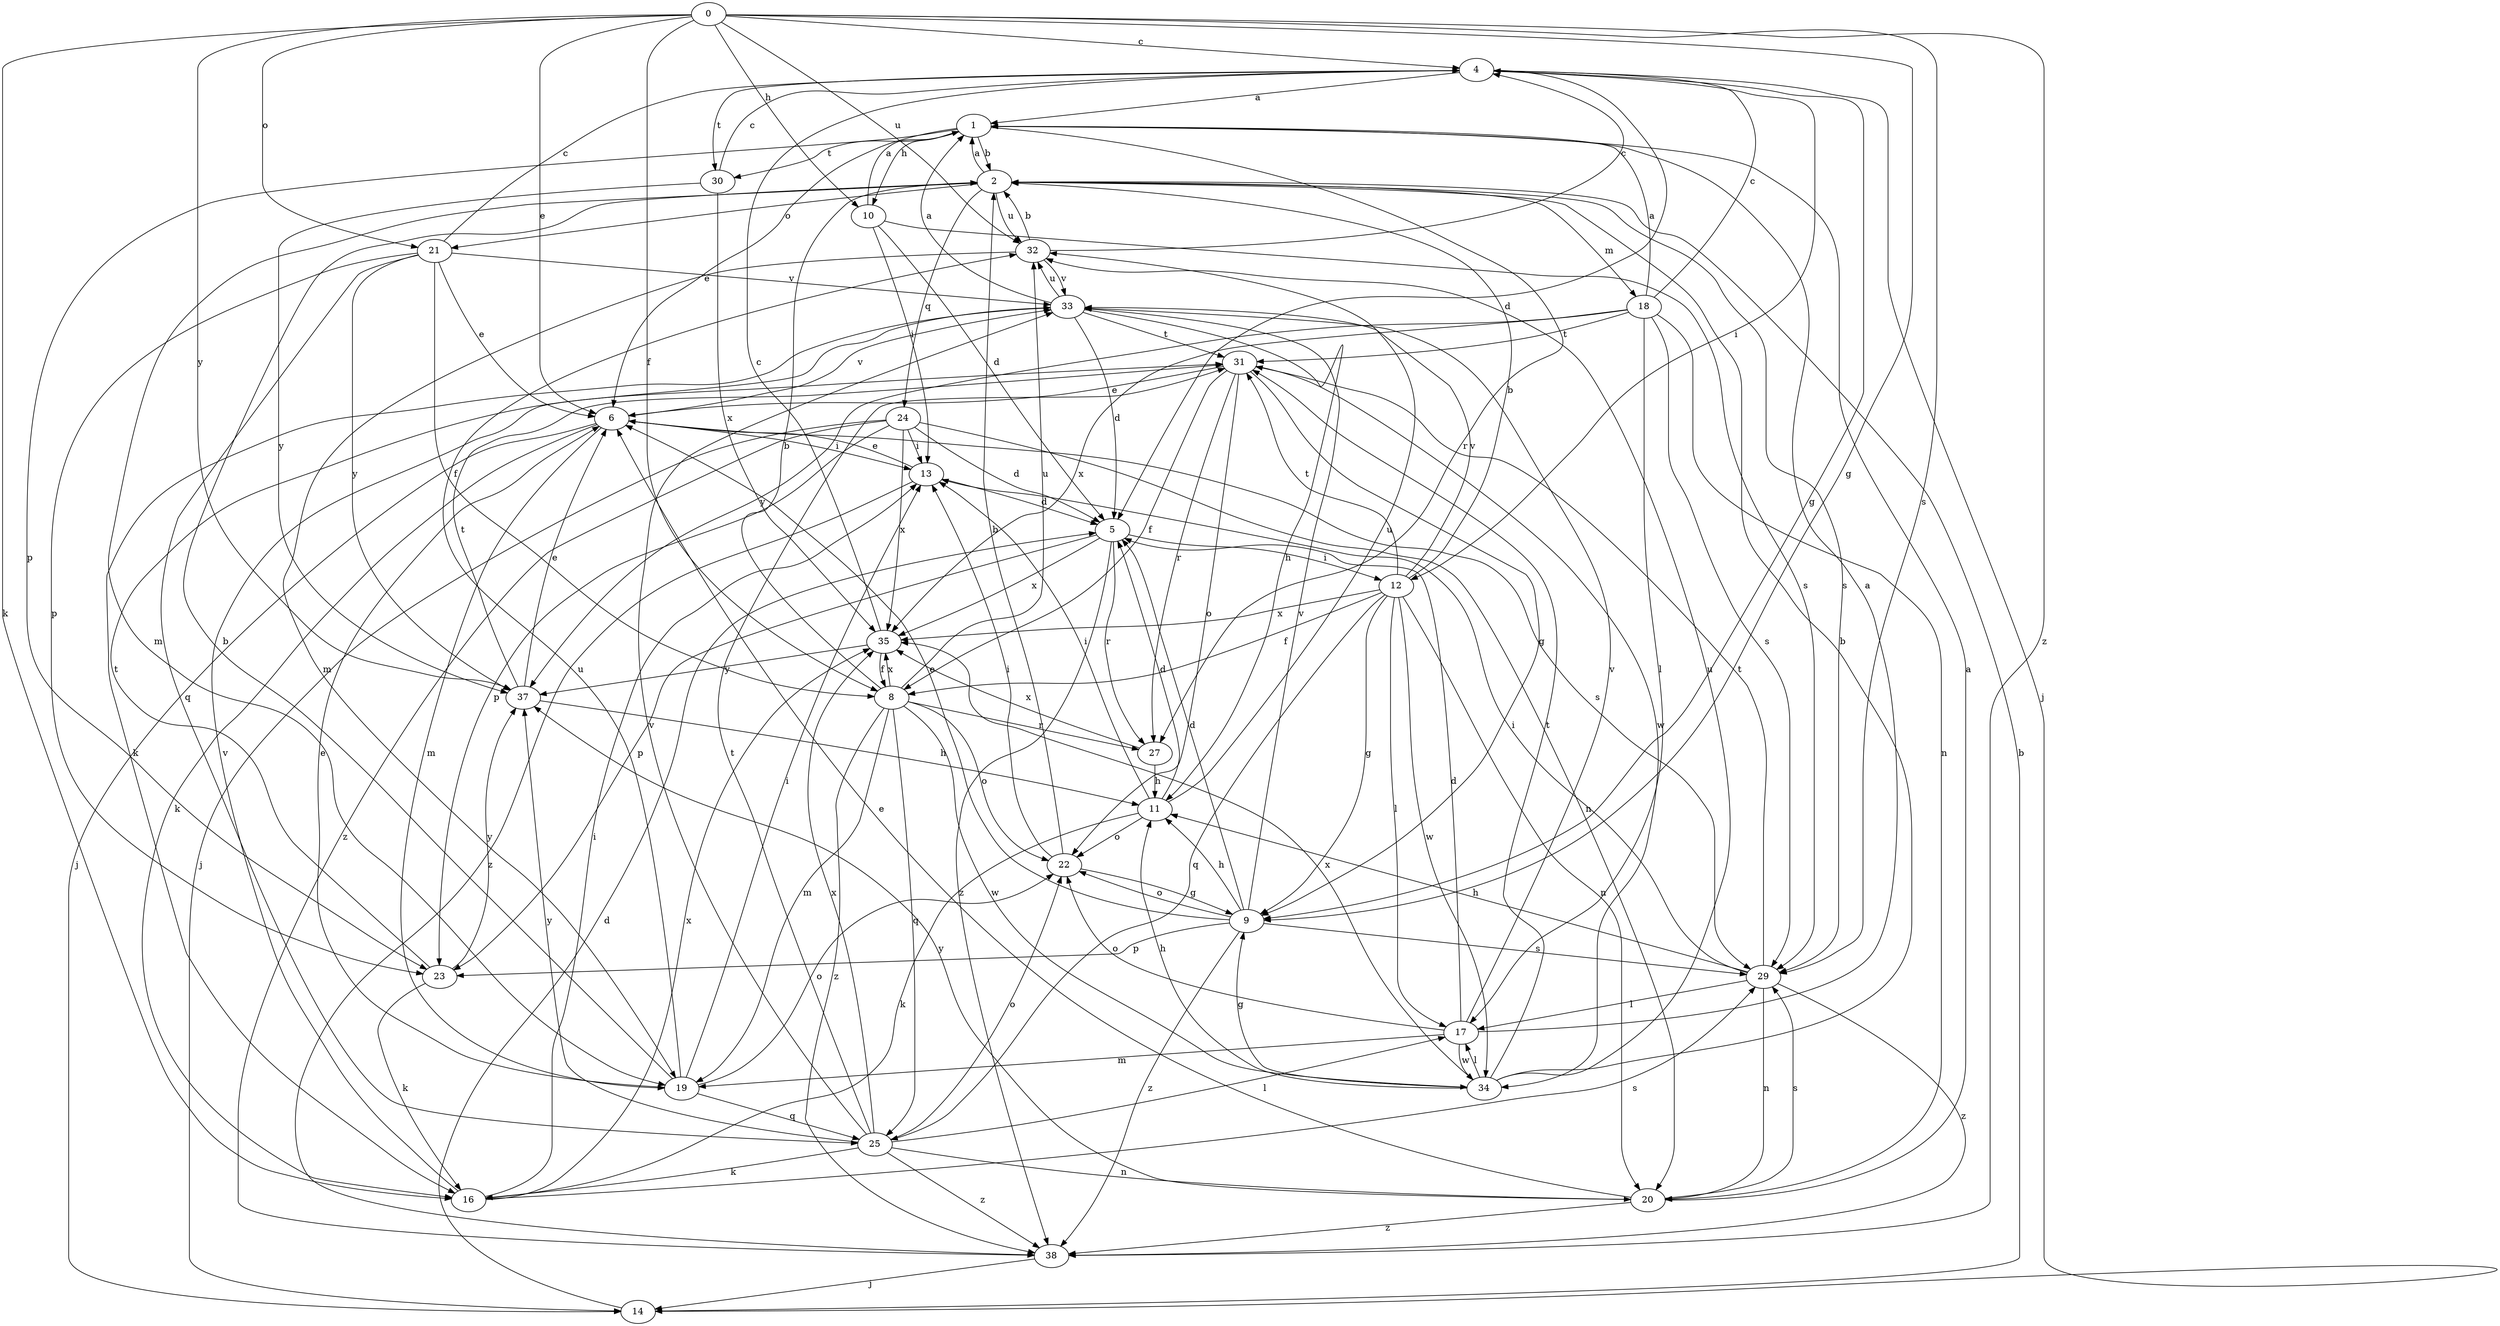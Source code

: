 strict digraph  {
0;
1;
2;
4;
5;
6;
8;
9;
10;
11;
12;
13;
14;
16;
17;
18;
19;
20;
21;
22;
23;
24;
25;
27;
29;
30;
31;
32;
33;
34;
35;
37;
38;
0 -> 4  [label=c];
0 -> 6  [label=e];
0 -> 8  [label=f];
0 -> 9  [label=g];
0 -> 10  [label=h];
0 -> 16  [label=k];
0 -> 21  [label=o];
0 -> 29  [label=s];
0 -> 32  [label=u];
0 -> 37  [label=y];
0 -> 38  [label=z];
1 -> 2  [label=b];
1 -> 6  [label=e];
1 -> 10  [label=h];
1 -> 23  [label=p];
1 -> 27  [label=r];
1 -> 30  [label=t];
2 -> 1  [label=a];
2 -> 18  [label=m];
2 -> 19  [label=m];
2 -> 21  [label=o];
2 -> 24  [label=q];
2 -> 29  [label=s];
2 -> 32  [label=u];
4 -> 1  [label=a];
4 -> 5  [label=d];
4 -> 9  [label=g];
4 -> 12  [label=i];
4 -> 14  [label=j];
4 -> 30  [label=t];
5 -> 12  [label=i];
5 -> 23  [label=p];
5 -> 27  [label=r];
5 -> 35  [label=x];
5 -> 38  [label=z];
6 -> 13  [label=i];
6 -> 14  [label=j];
6 -> 16  [label=k];
6 -> 19  [label=m];
6 -> 29  [label=s];
6 -> 33  [label=v];
8 -> 2  [label=b];
8 -> 19  [label=m];
8 -> 22  [label=o];
8 -> 25  [label=q];
8 -> 27  [label=r];
8 -> 32  [label=u];
8 -> 34  [label=w];
8 -> 35  [label=x];
8 -> 38  [label=z];
9 -> 5  [label=d];
9 -> 6  [label=e];
9 -> 11  [label=h];
9 -> 22  [label=o];
9 -> 23  [label=p];
9 -> 29  [label=s];
9 -> 33  [label=v];
9 -> 38  [label=z];
10 -> 1  [label=a];
10 -> 5  [label=d];
10 -> 13  [label=i];
10 -> 29  [label=s];
11 -> 5  [label=d];
11 -> 13  [label=i];
11 -> 16  [label=k];
11 -> 22  [label=o];
11 -> 32  [label=u];
12 -> 2  [label=b];
12 -> 8  [label=f];
12 -> 9  [label=g];
12 -> 17  [label=l];
12 -> 20  [label=n];
12 -> 25  [label=q];
12 -> 31  [label=t];
12 -> 33  [label=v];
12 -> 34  [label=w];
12 -> 35  [label=x];
13 -> 5  [label=d];
13 -> 6  [label=e];
13 -> 38  [label=z];
14 -> 2  [label=b];
14 -> 5  [label=d];
16 -> 13  [label=i];
16 -> 29  [label=s];
16 -> 33  [label=v];
16 -> 35  [label=x];
17 -> 1  [label=a];
17 -> 5  [label=d];
17 -> 19  [label=m];
17 -> 22  [label=o];
17 -> 33  [label=v];
17 -> 34  [label=w];
18 -> 1  [label=a];
18 -> 4  [label=c];
18 -> 17  [label=l];
18 -> 20  [label=n];
18 -> 29  [label=s];
18 -> 31  [label=t];
18 -> 35  [label=x];
18 -> 37  [label=y];
19 -> 2  [label=b];
19 -> 6  [label=e];
19 -> 13  [label=i];
19 -> 22  [label=o];
19 -> 25  [label=q];
19 -> 32  [label=u];
20 -> 1  [label=a];
20 -> 6  [label=e];
20 -> 29  [label=s];
20 -> 37  [label=y];
20 -> 38  [label=z];
21 -> 4  [label=c];
21 -> 6  [label=e];
21 -> 8  [label=f];
21 -> 23  [label=p];
21 -> 25  [label=q];
21 -> 33  [label=v];
21 -> 37  [label=y];
22 -> 2  [label=b];
22 -> 9  [label=g];
22 -> 13  [label=i];
23 -> 16  [label=k];
23 -> 31  [label=t];
23 -> 37  [label=y];
24 -> 5  [label=d];
24 -> 13  [label=i];
24 -> 14  [label=j];
24 -> 20  [label=n];
24 -> 23  [label=p];
24 -> 35  [label=x];
24 -> 38  [label=z];
25 -> 16  [label=k];
25 -> 17  [label=l];
25 -> 20  [label=n];
25 -> 22  [label=o];
25 -> 31  [label=t];
25 -> 33  [label=v];
25 -> 35  [label=x];
25 -> 37  [label=y];
25 -> 38  [label=z];
27 -> 11  [label=h];
27 -> 35  [label=x];
29 -> 11  [label=h];
29 -> 13  [label=i];
29 -> 17  [label=l];
29 -> 20  [label=n];
29 -> 31  [label=t];
29 -> 38  [label=z];
30 -> 4  [label=c];
30 -> 35  [label=x];
30 -> 37  [label=y];
31 -> 6  [label=e];
31 -> 8  [label=f];
31 -> 9  [label=g];
31 -> 22  [label=o];
31 -> 27  [label=r];
31 -> 34  [label=w];
32 -> 2  [label=b];
32 -> 4  [label=c];
32 -> 19  [label=m];
32 -> 33  [label=v];
33 -> 1  [label=a];
33 -> 5  [label=d];
33 -> 11  [label=h];
33 -> 16  [label=k];
33 -> 31  [label=t];
33 -> 32  [label=u];
34 -> 2  [label=b];
34 -> 9  [label=g];
34 -> 11  [label=h];
34 -> 17  [label=l];
34 -> 31  [label=t];
34 -> 32  [label=u];
34 -> 35  [label=x];
35 -> 4  [label=c];
35 -> 8  [label=f];
35 -> 37  [label=y];
37 -> 6  [label=e];
37 -> 11  [label=h];
37 -> 31  [label=t];
38 -> 14  [label=j];
}
